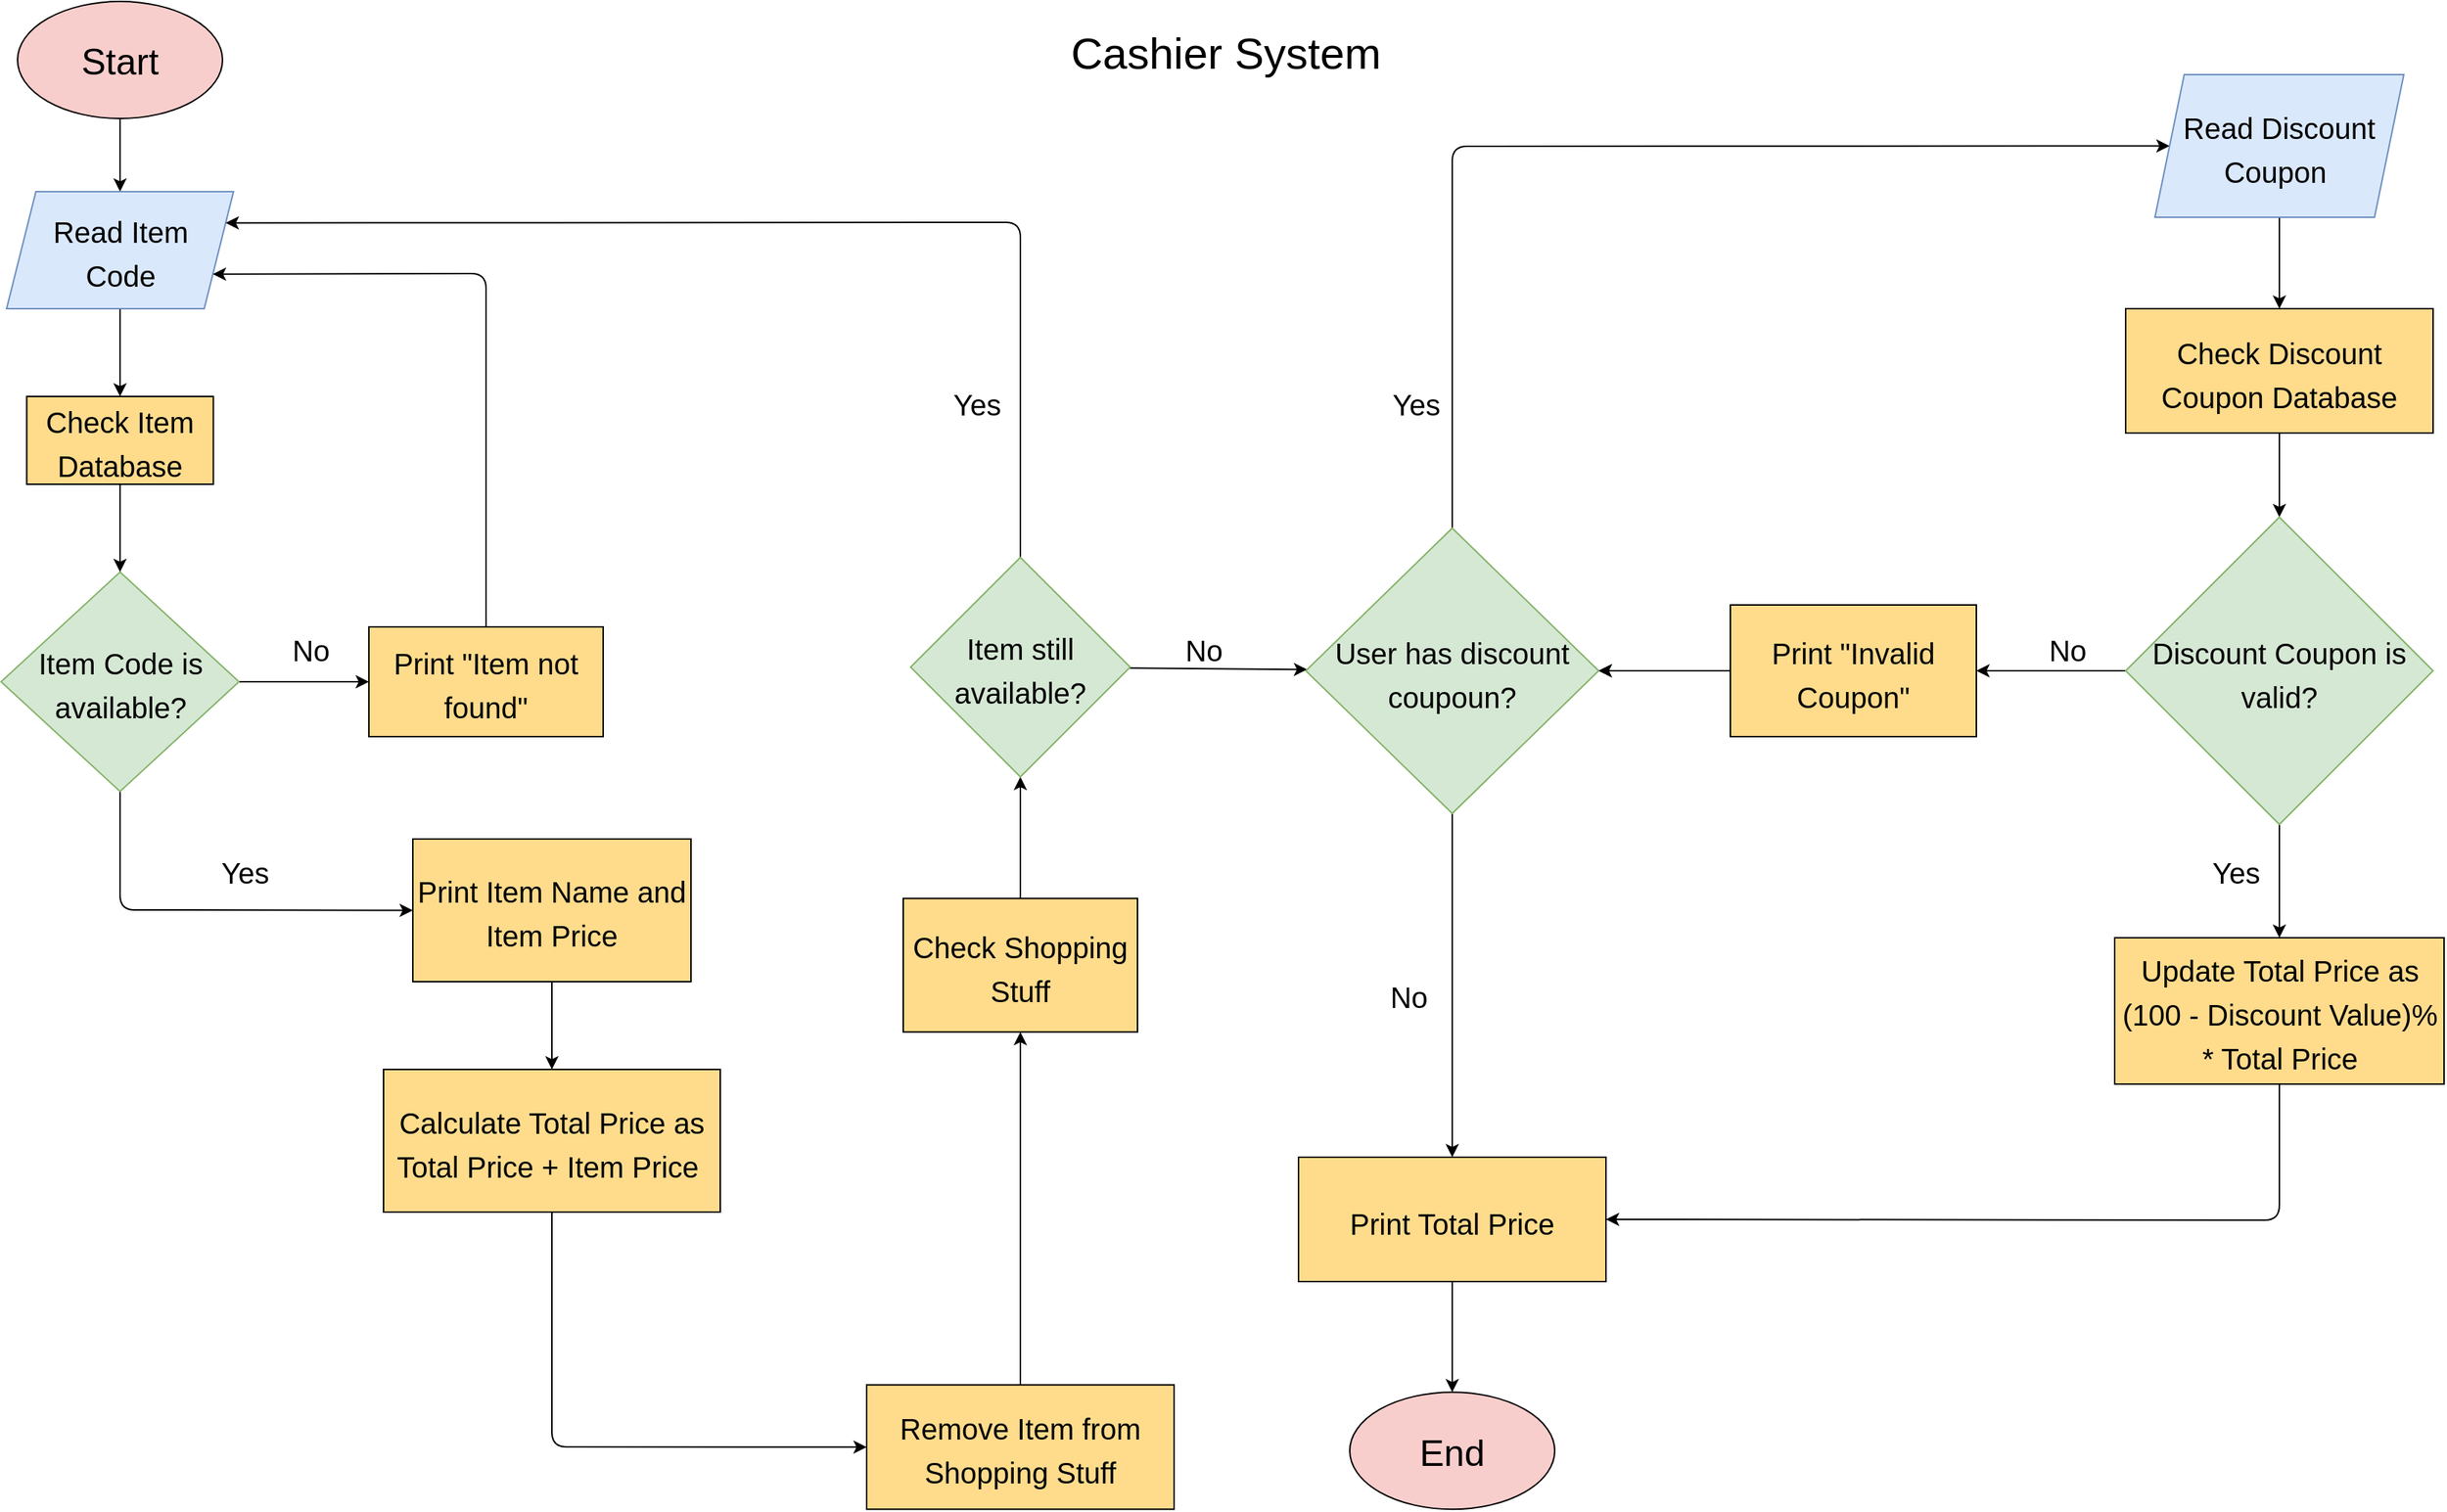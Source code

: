 <mxfile>
    <diagram id="jCEFR7Ir0iMpcgvGXgsi" name="Page-1">
        <mxGraphModel dx="1342" dy="689" grid="1" gridSize="10" guides="1" tooltips="1" connect="1" arrows="1" fold="1" page="1" pageScale="1" pageWidth="850" pageHeight="1100" background="#ffffff" math="0" shadow="0">
            <root>
                <mxCell id="0"/>
                <mxCell id="1" parent="0"/>
                <mxCell id="63" value="" style="edgeStyle=none;html=1;fontFamily=Helvetica;fontSize=25;fontColor=#000000;fillColor=#d0cee2;strokeColor=#000000;" parent="1" source="64" target="66" edge="1">
                    <mxGeometry relative="1" as="geometry"/>
                </mxCell>
                <mxCell id="64" value="Start" style="ellipse;whiteSpace=wrap;html=1;fillColor=#F8CECC;fontFamily=Helvetica;fontColor=#000000;fontSize=25;" parent="1" vertex="1">
                    <mxGeometry x="60" y="20" width="140" height="80" as="geometry"/>
                </mxCell>
                <mxCell id="65" style="edgeStyle=none;html=1;entryX=0.5;entryY=0;entryDx=0;entryDy=0;strokeColor=#000000;" parent="1" source="66" target="75" edge="1">
                    <mxGeometry relative="1" as="geometry"/>
                </mxCell>
                <mxCell id="66" value="&lt;font style=&quot;font-size: 20px&quot; color=&quot;#000000&quot;&gt;Read Item&lt;br&gt;Code&lt;/font&gt;" style="shape=parallelogram;perimeter=parallelogramPerimeter;whiteSpace=wrap;html=1;fixedSize=1;fontSize=25;fillColor=#dae8fc;strokeColor=#6c8ebf;" parent="1" vertex="1">
                    <mxGeometry x="52.5" y="150" width="155" height="80" as="geometry"/>
                </mxCell>
                <mxCell id="67" value="" style="edgeStyle=none;html=1;fontSize=20;fontColor=#000000;strokeColor=#000000;" parent="1" source="69" target="71" edge="1">
                    <mxGeometry relative="1" as="geometry"/>
                </mxCell>
                <mxCell id="68" style="edgeStyle=none;html=1;entryX=0;entryY=0.5;entryDx=0;entryDy=0;fontSize=30;fontColor=#000000;strokeColor=#000000;" parent="1" source="69" target="111" edge="1">
                    <mxGeometry relative="1" as="geometry">
                        <Array as="points">
                            <mxPoint x="130" y="641"/>
                        </Array>
                    </mxGeometry>
                </mxCell>
                <mxCell id="69" value="&lt;font style=&quot;font-size: 20px&quot;&gt;Item Code is available?&lt;/font&gt;" style="rhombus;whiteSpace=wrap;html=1;fontSize=25;fillColor=#D5E8D4;strokeColor=#82b366;fontColor=#000000;" parent="1" vertex="1">
                    <mxGeometry x="48.75" y="410" width="162.5" height="150" as="geometry"/>
                </mxCell>
                <mxCell id="70" style="edgeStyle=none;html=1;entryX=1;entryY=0.75;entryDx=0;entryDy=0;fontSize=20;fontColor=#FFFFFF;strokeColor=#000000;" parent="1" source="71" target="66" edge="1">
                    <mxGeometry relative="1" as="geometry">
                        <Array as="points">
                            <mxPoint x="380" y="206"/>
                        </Array>
                    </mxGeometry>
                </mxCell>
                <mxCell id="71" value="&lt;font style=&quot;font-size: 20px&quot;&gt;Print &quot;Item not found&quot;&lt;/font&gt;" style="whiteSpace=wrap;html=1;fontSize=25;fillColor=#FFDC8C;fontColor=#000000;" parent="1" vertex="1">
                    <mxGeometry x="300" y="447.5" width="160" height="75" as="geometry"/>
                </mxCell>
                <mxCell id="72" value="&lt;font&gt;No&lt;/font&gt;" style="text;html=1;align=center;verticalAlign=middle;resizable=0;points=[];autosize=1;strokeColor=none;fillColor=none;fontSize=20;fontColor=#000000;" parent="1" vertex="1">
                    <mxGeometry x="240" y="447.5" width="40" height="30" as="geometry"/>
                </mxCell>
                <mxCell id="73" value="&lt;font&gt;Yes&lt;/font&gt;" style="text;html=1;align=center;verticalAlign=middle;resizable=0;points=[];autosize=1;strokeColor=none;fillColor=none;fontSize=20;fontColor=#000000;" parent="1" vertex="1">
                    <mxGeometry x="190" y="600" width="50" height="30" as="geometry"/>
                </mxCell>
                <mxCell id="74" style="edgeStyle=none;html=1;entryX=0.5;entryY=0;entryDx=0;entryDy=0;strokeColor=#000000;" parent="1" source="75" target="69" edge="1">
                    <mxGeometry relative="1" as="geometry"/>
                </mxCell>
                <mxCell id="75" value="&lt;font style=&quot;font-size: 20px&quot;&gt;Check Item Database&lt;/font&gt;" style="whiteSpace=wrap;html=1;fontSize=25;fillColor=#FFDC8C;fontColor=#000000;" parent="1" vertex="1">
                    <mxGeometry x="66.25" y="290" width="127.5" height="60" as="geometry"/>
                </mxCell>
                <mxCell id="76" style="edgeStyle=none;html=1;entryX=0;entryY=0.5;entryDx=0;entryDy=0;fontColor=#000000;strokeColor=#000000;" parent="1" source="77" target="107" edge="1">
                    <mxGeometry relative="1" as="geometry">
                        <Array as="points">
                            <mxPoint x="425" y="1008"/>
                        </Array>
                    </mxGeometry>
                </mxCell>
                <mxCell id="77" value="&lt;font style=&quot;font-size: 20px&quot;&gt;Calculate Total Price as Total Price + Item Price&amp;nbsp;&lt;/font&gt;" style="whiteSpace=wrap;html=1;fontSize=25;fillColor=#FFDC8C;fontColor=#000000;" parent="1" vertex="1">
                    <mxGeometry x="310" y="750" width="230" height="97.5" as="geometry"/>
                </mxCell>
                <mxCell id="78" value="" style="edgeStyle=none;html=1;fontSize=20;fontColor=#000000;strokeColor=#000000;" parent="1" source="79" target="82" edge="1">
                    <mxGeometry relative="1" as="geometry"/>
                </mxCell>
                <mxCell id="79" value="&lt;font style=&quot;font-size: 20px&quot;&gt;Check Shopping Stuff&lt;/font&gt;" style="whiteSpace=wrap;html=1;fontSize=25;fillColor=#FFDC8C;fontColor=#000000;" parent="1" vertex="1">
                    <mxGeometry x="665" y="633.13" width="160" height="91.25" as="geometry"/>
                </mxCell>
                <mxCell id="80" style="edgeStyle=none;html=1;entryX=1;entryY=0.25;entryDx=0;entryDy=0;fontSize=20;fontColor=#000000;exitX=0.5;exitY=0;exitDx=0;exitDy=0;strokeColor=#000000;" parent="1" source="82" target="66" edge="1">
                    <mxGeometry relative="1" as="geometry">
                        <Array as="points">
                            <mxPoint x="745" y="171"/>
                        </Array>
                    </mxGeometry>
                </mxCell>
                <mxCell id="81" value="" style="edgeStyle=none;html=1;strokeColor=#000000;" parent="1" source="82" target="86" edge="1">
                    <mxGeometry relative="1" as="geometry"/>
                </mxCell>
                <mxCell id="82" value="&lt;font style=&quot;font-size: 20px&quot;&gt;Item still available?&lt;/font&gt;" style="rhombus;whiteSpace=wrap;html=1;fontSize=25;fillColor=#d5e8d4;strokeColor=#82b366;fontColor=#000000;" parent="1" vertex="1">
                    <mxGeometry x="670" y="400" width="150" height="150" as="geometry"/>
                </mxCell>
                <mxCell id="83" value="&lt;font&gt;Yes&lt;/font&gt;" style="text;html=1;align=center;verticalAlign=middle;resizable=0;points=[];autosize=1;strokeColor=none;fillColor=none;fontSize=20;fontColor=#000000;" parent="1" vertex="1">
                    <mxGeometry x="690" y="280" width="50" height="30" as="geometry"/>
                </mxCell>
                <mxCell id="84" value="" style="edgeStyle=none;html=1;entryX=0.5;entryY=0;entryDx=0;entryDy=0;strokeColor=#000000;" parent="1" source="86" target="88" edge="1">
                    <mxGeometry relative="1" as="geometry">
                        <mxPoint x="1215" y="767.5" as="targetPoint"/>
                    </mxGeometry>
                </mxCell>
                <mxCell id="85" style="edgeStyle=none;html=1;entryX=0;entryY=0.5;entryDx=0;entryDy=0;fontSize=20;strokeColor=#000000;" parent="1" source="86" target="93" edge="1">
                    <mxGeometry relative="1" as="geometry">
                        <Array as="points">
                            <mxPoint x="1040" y="119"/>
                        </Array>
                    </mxGeometry>
                </mxCell>
                <mxCell id="86" value="&lt;span style=&quot;font-size: 20px&quot;&gt;User has discount coupoun?&lt;/span&gt;" style="rhombus;whiteSpace=wrap;html=1;fontSize=25;fillColor=#d5e8d4;strokeColor=#82b366;fontColor=#000000;" parent="1" vertex="1">
                    <mxGeometry x="940" y="380" width="200" height="195" as="geometry"/>
                </mxCell>
                <mxCell id="87" style="edgeStyle=none;html=1;entryX=0.5;entryY=0;entryDx=0;entryDy=0;fontSize=30;fontColor=#000000;strokeColor=#000000;" parent="1" source="88" target="105" edge="1">
                    <mxGeometry relative="1" as="geometry"/>
                </mxCell>
                <mxCell id="88" value="&lt;span style=&quot;font-size: 20px&quot;&gt;Print Total Price&lt;/span&gt;" style="whiteSpace=wrap;html=1;fontSize=25;fillColor=#FFDC8C;fontColor=#000000;" parent="1" vertex="1">
                    <mxGeometry x="935" y="810" width="210" height="85" as="geometry"/>
                </mxCell>
                <mxCell id="89" value="&lt;font style=&quot;font-size: 20px&quot;&gt;No&lt;/font&gt;" style="text;html=1;align=center;verticalAlign=middle;resizable=0;points=[];autosize=1;strokeColor=none;fillColor=none;fontColor=#000000;" parent="1" vertex="1">
                    <mxGeometry x="990" y="690" width="40" height="20" as="geometry"/>
                </mxCell>
                <mxCell id="90" style="edgeStyle=none;html=1;fontSize=20;strokeColor=#000000;" parent="1" source="91" target="97" edge="1">
                    <mxGeometry relative="1" as="geometry"/>
                </mxCell>
                <mxCell id="91" value="&lt;span style=&quot;font-size: 20px&quot;&gt;Check Discount Coupon Database&lt;/span&gt;" style="whiteSpace=wrap;html=1;fontSize=25;fillColor=#FFDC8C;fontColor=#000000;" parent="1" vertex="1">
                    <mxGeometry x="1500" y="230" width="210" height="85" as="geometry"/>
                </mxCell>
                <mxCell id="92" style="edgeStyle=none;html=1;entryX=0.5;entryY=0;entryDx=0;entryDy=0;fontSize=20;strokeColor=#000000;" parent="1" source="93" target="91" edge="1">
                    <mxGeometry relative="1" as="geometry"/>
                </mxCell>
                <mxCell id="93" value="&lt;font color=&quot;#000000&quot;&gt;&lt;span style=&quot;font-size: 20px&quot;&gt;Read Discount Coupon&amp;nbsp;&lt;/span&gt;&lt;/font&gt;" style="shape=parallelogram;perimeter=parallelogramPerimeter;whiteSpace=wrap;html=1;fixedSize=1;fontSize=25;fillColor=#dae8fc;strokeColor=#6c8ebf;" parent="1" vertex="1">
                    <mxGeometry x="1520" y="70" width="170" height="97.5" as="geometry"/>
                </mxCell>
                <mxCell id="94" value="&lt;font&gt;Yes&lt;/font&gt;" style="text;html=1;align=center;verticalAlign=middle;resizable=0;points=[];autosize=1;strokeColor=none;fillColor=none;fontSize=20;fontColor=#000000;" parent="1" vertex="1">
                    <mxGeometry x="990" y="280" width="50" height="30" as="geometry"/>
                </mxCell>
                <mxCell id="95" style="edgeStyle=none;html=1;entryX=0.5;entryY=0;entryDx=0;entryDy=0;fontSize=20;strokeColor=#000000;" parent="1" source="97" target="99" edge="1">
                    <mxGeometry relative="1" as="geometry"/>
                </mxCell>
                <mxCell id="96" style="edgeStyle=none;html=1;exitX=0;exitY=0.5;exitDx=0;exitDy=0;entryX=1;entryY=0.5;entryDx=0;entryDy=0;fontSize=20;strokeColor=#000000;" parent="1" source="97" target="103" edge="1">
                    <mxGeometry relative="1" as="geometry"/>
                </mxCell>
                <mxCell id="97" value="&lt;font style=&quot;font-size: 20px&quot;&gt;Discount Coupon is valid?&lt;/font&gt;" style="rhombus;whiteSpace=wrap;html=1;fontSize=25;fillColor=#d5e8d4;strokeColor=#82b366;fontColor=#000000;" parent="1" vertex="1">
                    <mxGeometry x="1500" y="372.5" width="210" height="210" as="geometry"/>
                </mxCell>
                <mxCell id="98" style="edgeStyle=none;html=1;entryX=1;entryY=0.5;entryDx=0;entryDy=0;fontSize=20;strokeColor=#000000;" parent="1" source="99" target="88" edge="1">
                    <mxGeometry relative="1" as="geometry">
                        <Array as="points">
                            <mxPoint x="1605" y="853"/>
                        </Array>
                    </mxGeometry>
                </mxCell>
                <mxCell id="99" value="&lt;span style=&quot;font-size: 20px&quot;&gt;Update Total Price as (100 - Discount Value)% * Total Price&lt;/span&gt;" style="whiteSpace=wrap;html=1;fontSize=25;fillColor=#FFDC8C;fontColor=#000000;" parent="1" vertex="1">
                    <mxGeometry x="1492.5" y="660" width="225" height="100" as="geometry"/>
                </mxCell>
                <mxCell id="100" value="&lt;font&gt;Yes&lt;/font&gt;" style="text;html=1;align=center;verticalAlign=middle;resizable=0;points=[];autosize=1;strokeColor=none;fillColor=none;fontSize=20;fontColor=#000000;" parent="1" vertex="1">
                    <mxGeometry x="1550" y="600" width="50" height="30" as="geometry"/>
                </mxCell>
                <mxCell id="101" style="edgeStyle=none;html=1;exitX=0;exitY=0.5;exitDx=0;exitDy=0;entryX=1;entryY=0.5;entryDx=0;entryDy=0;fontSize=20;" parent="1" source="103" target="86" edge="1">
                    <mxGeometry relative="1" as="geometry"/>
                </mxCell>
                <mxCell id="102" value="" style="edgeStyle=none;html=1;strokeColor=#000000;" parent="1" source="103" target="86" edge="1">
                    <mxGeometry relative="1" as="geometry"/>
                </mxCell>
                <mxCell id="103" value="&lt;span style=&quot;font-size: 20px&quot;&gt;Print &quot;Invalid Coupon&quot;&lt;/span&gt;" style="whiteSpace=wrap;html=1;fontSize=25;fillColor=#FFDC8C;fontColor=#000000;" parent="1" vertex="1">
                    <mxGeometry x="1230" y="432.5" width="168" height="90" as="geometry"/>
                </mxCell>
                <mxCell id="104" value="&lt;font style=&quot;font-size: 20px&quot;&gt;No&lt;/font&gt;" style="text;html=1;align=center;verticalAlign=middle;resizable=0;points=[];autosize=1;strokeColor=none;fillColor=none;fontColor=#000000;" parent="1" vertex="1">
                    <mxGeometry x="1440" y="452.5" width="40" height="20" as="geometry"/>
                </mxCell>
                <mxCell id="105" value="End" style="ellipse;whiteSpace=wrap;html=1;fillColor=#F8CECC;fontFamily=Helvetica;fontColor=#000000;fontSize=25;" parent="1" vertex="1">
                    <mxGeometry x="970" y="970.63" width="140" height="80" as="geometry"/>
                </mxCell>
                <mxCell id="106" style="edgeStyle=none;html=1;fontColor=#000000;strokeColor=#000000;" parent="1" source="107" target="79" edge="1">
                    <mxGeometry relative="1" as="geometry"/>
                </mxCell>
                <mxCell id="107" value="&lt;span style=&quot;font-size: 20px&quot;&gt;Remove Item from Shopping Stuff&lt;/span&gt;" style="whiteSpace=wrap;html=1;fontSize=25;fillColor=#FFDC8C;fontColor=#000000;" parent="1" vertex="1">
                    <mxGeometry x="640" y="965.63" width="210" height="85" as="geometry"/>
                </mxCell>
                <mxCell id="108" value="&lt;font style=&quot;font-size: 20px&quot;&gt;No&lt;/font&gt;" style="text;html=1;align=center;verticalAlign=middle;resizable=0;points=[];autosize=1;strokeColor=none;fillColor=none;fontColor=#000000;" parent="1" vertex="1">
                    <mxGeometry x="850" y="452.5" width="40" height="20" as="geometry"/>
                </mxCell>
                <mxCell id="109" value="&lt;font style=&quot;font-size: 30px&quot;&gt;Cashier System&lt;/font&gt;" style="text;html=1;align=center;verticalAlign=middle;resizable=0;points=[];autosize=1;strokeColor=none;fillColor=none;fontColor=#000000;" parent="1" vertex="1">
                    <mxGeometry x="770" y="40" width="230" height="30" as="geometry"/>
                </mxCell>
                <mxCell id="110" style="edgeStyle=none;html=1;entryX=0.5;entryY=0;entryDx=0;entryDy=0;fontSize=30;fontColor=#000000;strokeColor=#000000;" parent="1" source="111" target="77" edge="1">
                    <mxGeometry relative="1" as="geometry"/>
                </mxCell>
                <mxCell id="111" value="&lt;font style=&quot;font-size: 20px&quot;&gt;Print Item Name and Item Price&lt;/font&gt;" style="whiteSpace=wrap;html=1;fontSize=25;fillColor=#FFDC8C;fontColor=#000000;" parent="1" vertex="1">
                    <mxGeometry x="330" y="592.5" width="190" height="97.5" as="geometry"/>
                </mxCell>
            </root>
        </mxGraphModel>
    </diagram>
</mxfile>